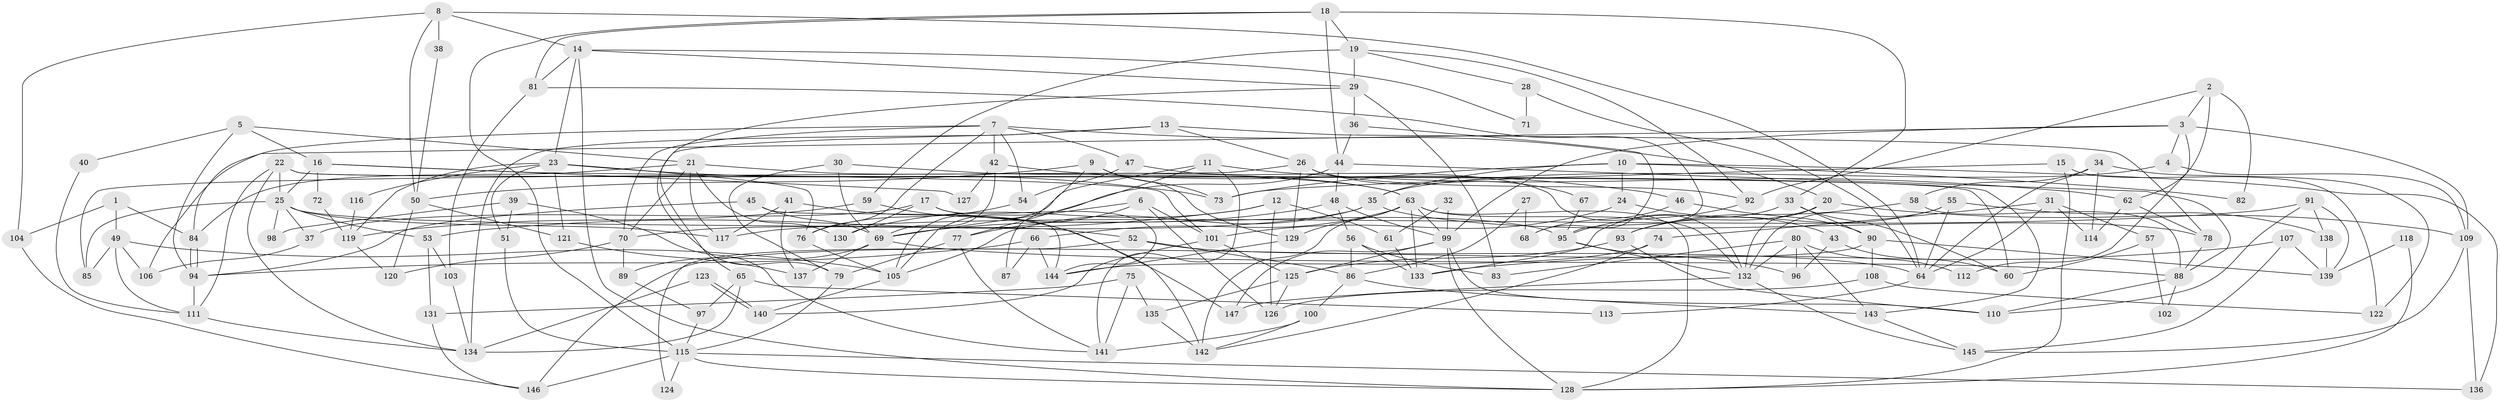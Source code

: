 // Generated by graph-tools (version 1.1) at 2025/50/03/09/25 03:50:09]
// undirected, 147 vertices, 294 edges
graph export_dot {
graph [start="1"]
  node [color=gray90,style=filled];
  1;
  2;
  3;
  4;
  5;
  6;
  7;
  8;
  9;
  10;
  11;
  12;
  13;
  14;
  15;
  16;
  17;
  18;
  19;
  20;
  21;
  22;
  23;
  24;
  25;
  26;
  27;
  28;
  29;
  30;
  31;
  32;
  33;
  34;
  35;
  36;
  37;
  38;
  39;
  40;
  41;
  42;
  43;
  44;
  45;
  46;
  47;
  48;
  49;
  50;
  51;
  52;
  53;
  54;
  55;
  56;
  57;
  58;
  59;
  60;
  61;
  62;
  63;
  64;
  65;
  66;
  67;
  68;
  69;
  70;
  71;
  72;
  73;
  74;
  75;
  76;
  77;
  78;
  79;
  80;
  81;
  82;
  83;
  84;
  85;
  86;
  87;
  88;
  89;
  90;
  91;
  92;
  93;
  94;
  95;
  96;
  97;
  98;
  99;
  100;
  101;
  102;
  103;
  104;
  105;
  106;
  107;
  108;
  109;
  110;
  111;
  112;
  113;
  114;
  115;
  116;
  117;
  118;
  119;
  120;
  121;
  122;
  123;
  124;
  125;
  126;
  127;
  128;
  129;
  130;
  131;
  132;
  133;
  134;
  135;
  136;
  137;
  138;
  139;
  140;
  141;
  142;
  143;
  144;
  145;
  146;
  147;
  1 -- 84;
  1 -- 49;
  1 -- 104;
  2 -- 62;
  2 -- 3;
  2 -- 82;
  2 -- 92;
  3 -- 99;
  3 -- 109;
  3 -- 4;
  3 -- 106;
  3 -- 112;
  4 -- 109;
  4 -- 35;
  5 -- 94;
  5 -- 21;
  5 -- 16;
  5 -- 40;
  6 -- 69;
  6 -- 77;
  6 -- 101;
  6 -- 126;
  7 -- 54;
  7 -- 84;
  7 -- 20;
  7 -- 42;
  7 -- 47;
  7 -- 70;
  7 -- 76;
  8 -- 50;
  8 -- 64;
  8 -- 14;
  8 -- 38;
  8 -- 104;
  9 -- 129;
  9 -- 73;
  9 -- 50;
  9 -- 87;
  10 -- 136;
  10 -- 35;
  10 -- 24;
  10 -- 73;
  10 -- 82;
  11 -- 105;
  11 -- 77;
  11 -- 62;
  11 -- 141;
  12 -- 53;
  12 -- 126;
  12 -- 61;
  12 -- 130;
  13 -- 65;
  13 -- 26;
  13 -- 78;
  13 -- 134;
  14 -- 81;
  14 -- 23;
  14 -- 29;
  14 -- 71;
  14 -- 128;
  15 -- 73;
  15 -- 128;
  15 -- 122;
  16 -- 101;
  16 -- 25;
  16 -- 72;
  16 -- 127;
  17 -- 130;
  17 -- 95;
  17 -- 37;
  17 -- 144;
  18 -- 33;
  18 -- 115;
  18 -- 19;
  18 -- 44;
  18 -- 81;
  19 -- 29;
  19 -- 28;
  19 -- 59;
  19 -- 92;
  20 -- 132;
  20 -- 93;
  20 -- 109;
  21 -- 63;
  21 -- 70;
  21 -- 84;
  21 -- 117;
  21 -- 130;
  22 -- 25;
  22 -- 111;
  22 -- 60;
  22 -- 134;
  22 -- 143;
  23 -- 76;
  23 -- 51;
  23 -- 73;
  23 -- 116;
  23 -- 119;
  23 -- 121;
  24 -- 101;
  24 -- 43;
  25 -- 117;
  25 -- 37;
  25 -- 52;
  25 -- 53;
  25 -- 85;
  25 -- 98;
  26 -- 85;
  26 -- 92;
  26 -- 67;
  26 -- 129;
  27 -- 86;
  27 -- 68;
  28 -- 64;
  28 -- 71;
  29 -- 83;
  29 -- 36;
  29 -- 79;
  30 -- 69;
  30 -- 63;
  30 -- 79;
  31 -- 64;
  31 -- 74;
  31 -- 57;
  31 -- 114;
  32 -- 61;
  32 -- 99;
  33 -- 90;
  33 -- 133;
  33 -- 60;
  34 -- 58;
  34 -- 64;
  34 -- 114;
  34 -- 122;
  35 -- 78;
  35 -- 70;
  35 -- 105;
  36 -- 44;
  36 -- 68;
  37 -- 106;
  38 -- 50;
  39 -- 51;
  39 -- 141;
  39 -- 98;
  40 -- 111;
  41 -- 147;
  41 -- 117;
  41 -- 137;
  42 -- 69;
  42 -- 46;
  42 -- 127;
  43 -- 60;
  43 -- 96;
  44 -- 105;
  44 -- 48;
  44 -- 88;
  45 -- 144;
  45 -- 69;
  45 -- 94;
  46 -- 90;
  46 -- 68;
  47 -- 132;
  47 -- 54;
  48 -- 99;
  48 -- 56;
  48 -- 69;
  49 -- 106;
  49 -- 111;
  49 -- 85;
  49 -- 105;
  50 -- 121;
  50 -- 120;
  51 -- 115;
  52 -- 86;
  52 -- 64;
  52 -- 124;
  53 -- 131;
  53 -- 103;
  54 -- 76;
  55 -- 93;
  55 -- 132;
  55 -- 64;
  55 -- 138;
  56 -- 133;
  56 -- 83;
  56 -- 86;
  57 -- 60;
  57 -- 102;
  58 -- 93;
  58 -- 88;
  59 -- 119;
  59 -- 142;
  61 -- 133;
  62 -- 114;
  62 -- 78;
  63 -- 66;
  63 -- 128;
  63 -- 99;
  63 -- 129;
  63 -- 132;
  63 -- 133;
  63 -- 142;
  64 -- 113;
  65 -- 97;
  65 -- 134;
  65 -- 113;
  66 -- 144;
  66 -- 94;
  66 -- 87;
  67 -- 95;
  69 -- 88;
  69 -- 89;
  69 -- 137;
  70 -- 89;
  70 -- 120;
  72 -- 119;
  74 -- 142;
  74 -- 144;
  75 -- 141;
  75 -- 135;
  75 -- 131;
  76 -- 105;
  77 -- 141;
  77 -- 79;
  78 -- 88;
  79 -- 115;
  80 -- 132;
  80 -- 96;
  80 -- 83;
  80 -- 112;
  80 -- 143;
  81 -- 103;
  81 -- 95;
  84 -- 94;
  84 -- 94;
  86 -- 143;
  86 -- 100;
  88 -- 102;
  88 -- 110;
  89 -- 97;
  90 -- 146;
  90 -- 108;
  90 -- 139;
  91 -- 138;
  91 -- 110;
  91 -- 117;
  91 -- 139;
  92 -- 95;
  93 -- 110;
  93 -- 125;
  94 -- 111;
  95 -- 96;
  95 -- 132;
  97 -- 115;
  99 -- 125;
  99 -- 110;
  99 -- 128;
  99 -- 147;
  100 -- 142;
  100 -- 141;
  101 -- 140;
  101 -- 125;
  103 -- 134;
  104 -- 146;
  105 -- 140;
  107 -- 145;
  107 -- 139;
  107 -- 133;
  108 -- 122;
  108 -- 126;
  109 -- 145;
  109 -- 136;
  111 -- 134;
  115 -- 128;
  115 -- 124;
  115 -- 136;
  115 -- 146;
  116 -- 119;
  118 -- 139;
  118 -- 128;
  119 -- 120;
  121 -- 137;
  123 -- 134;
  123 -- 140;
  123 -- 140;
  125 -- 126;
  125 -- 135;
  129 -- 144;
  131 -- 146;
  132 -- 145;
  132 -- 147;
  135 -- 142;
  138 -- 139;
  143 -- 145;
}
